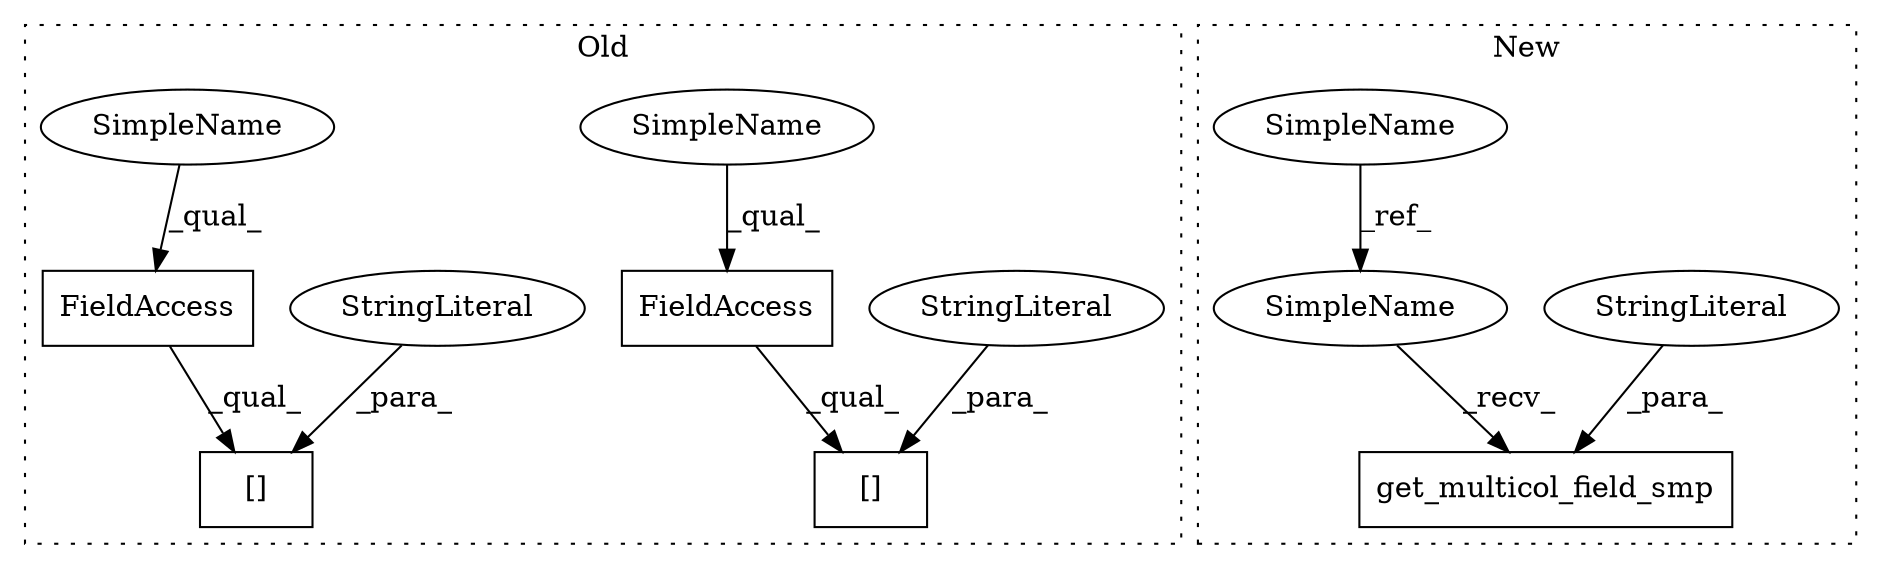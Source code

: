 digraph G {
subgraph cluster0 {
1 [label="[]" a="2" s="10421,10438" l="10,1" shape="box"];
3 [label="FieldAccess" a="22" s="10421" l="9" shape="box"];
5 [label="StringLiteral" a="45" s="10431" l="7" shape="ellipse"];
7 [label="FieldAccess" a="22" s="9880" l="9" shape="box"];
8 [label="[]" a="2" s="9880,9897" l="10,1" shape="box"];
9 [label="StringLiteral" a="45" s="9890" l="7" shape="ellipse"];
11 [label="SimpleName" a="42" s="9880" l="5" shape="ellipse"];
12 [label="SimpleName" a="42" s="10421" l="5" shape="ellipse"];
label = "Old";
style="dotted";
}
subgraph cluster1 {
2 [label="get_multicol_field_smp" a="32" s="9936,9966" l="23,1" shape="box"];
4 [label="StringLiteral" a="45" s="9959" l="7" shape="ellipse"];
6 [label="SimpleName" a="42" s="9852" l="5" shape="ellipse"];
10 [label="SimpleName" a="42" s="9930" l="5" shape="ellipse"];
label = "New";
style="dotted";
}
3 -> 1 [label="_qual_"];
4 -> 2 [label="_para_"];
5 -> 1 [label="_para_"];
6 -> 10 [label="_ref_"];
7 -> 8 [label="_qual_"];
9 -> 8 [label="_para_"];
10 -> 2 [label="_recv_"];
11 -> 7 [label="_qual_"];
12 -> 3 [label="_qual_"];
}